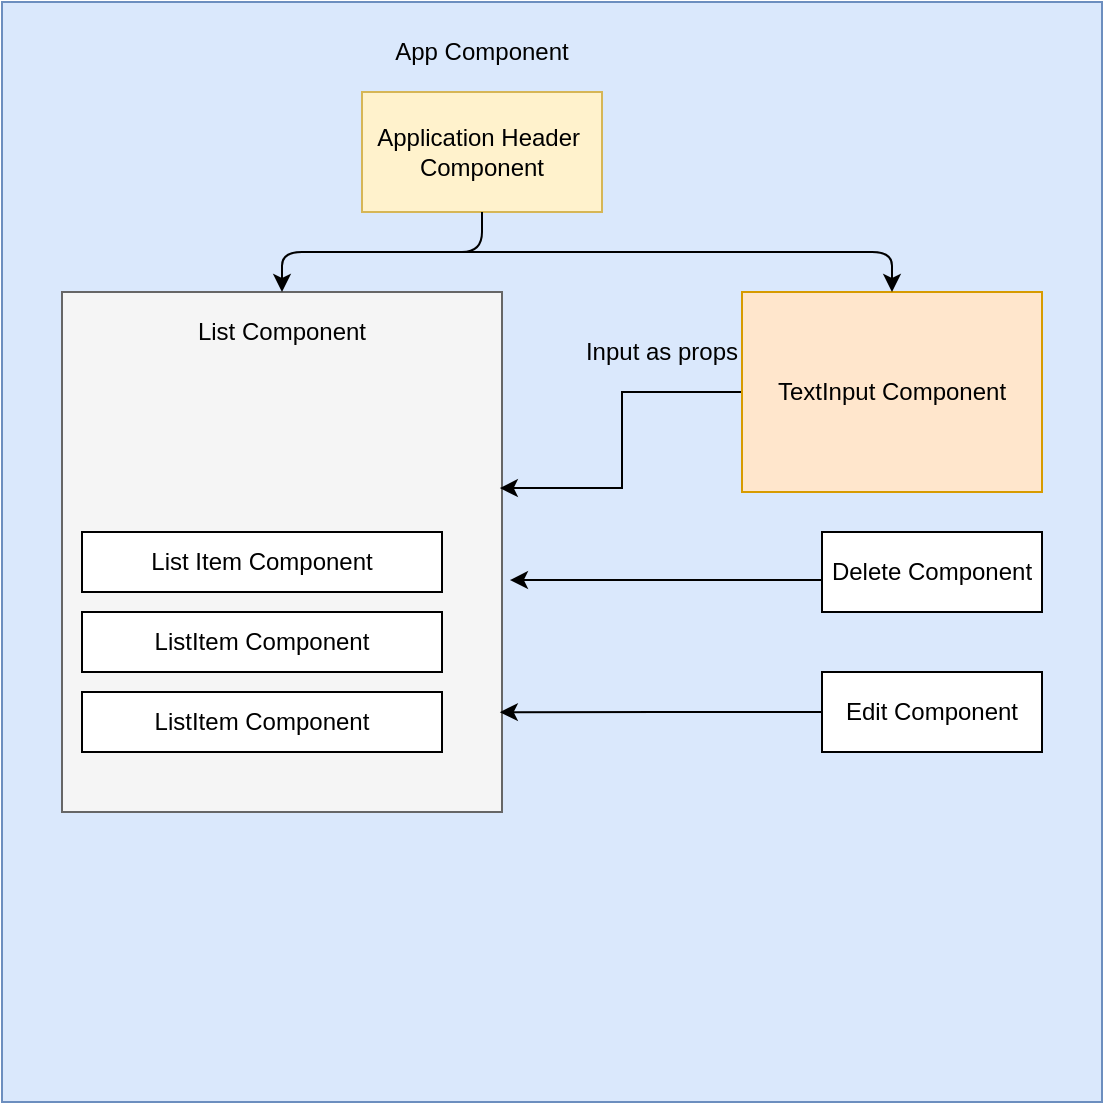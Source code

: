 <mxfile version="13.6.6" type="github">
  <diagram id="x6xK8HQp3tTx6gFSgic1" name="Page-1">
    <mxGraphModel dx="946" dy="622" grid="1" gridSize="10" guides="1" tooltips="1" connect="1" arrows="1" fold="1" page="1" pageScale="1" pageWidth="827" pageHeight="1169" math="0" shadow="0">
      <root>
        <mxCell id="0" />
        <mxCell id="1" parent="0" />
        <mxCell id="Mxkez8orUy1rc7784fdJ-1" value="" style="whiteSpace=wrap;html=1;aspect=fixed;" vertex="1" parent="1">
          <mxGeometry x="370" y="370" width="80" height="80" as="geometry" />
        </mxCell>
        <mxCell id="Mxkez8orUy1rc7784fdJ-2" value="" style="whiteSpace=wrap;html=1;aspect=fixed;fillColor=#dae8fc;strokeColor=#6c8ebf;" vertex="1" parent="1">
          <mxGeometry x="120" y="135" width="550" height="550" as="geometry" />
        </mxCell>
        <mxCell id="Mxkez8orUy1rc7784fdJ-3" value="" style="rounded=0;whiteSpace=wrap;html=1;fillColor=#f5f5f5;strokeColor=#666666;fontColor=#333333;" vertex="1" parent="1">
          <mxGeometry x="150" y="280" width="220" height="260" as="geometry" />
        </mxCell>
        <mxCell id="Mxkez8orUy1rc7784fdJ-4" value="App Component" style="text;html=1;strokeColor=none;fillColor=none;align=center;verticalAlign=middle;whiteSpace=wrap;rounded=0;" vertex="1" parent="1">
          <mxGeometry x="310" y="150" width="100" height="20" as="geometry" />
        </mxCell>
        <mxCell id="Mxkez8orUy1rc7784fdJ-5" value="Application Header&amp;nbsp;&lt;br&gt;Component&lt;br&gt;" style="rounded=0;whiteSpace=wrap;html=1;fillColor=#fff2cc;strokeColor=#d6b656;" vertex="1" parent="1">
          <mxGeometry x="300" y="180" width="120" height="60" as="geometry" />
        </mxCell>
        <mxCell id="Mxkez8orUy1rc7784fdJ-6" value="ListItem Component" style="rounded=0;whiteSpace=wrap;html=1;" vertex="1" parent="1">
          <mxGeometry x="160" y="480" width="180" height="30" as="geometry" />
        </mxCell>
        <mxCell id="Mxkez8orUy1rc7784fdJ-7" value="ListItem Component" style="rounded=0;whiteSpace=wrap;html=1;" vertex="1" parent="1">
          <mxGeometry x="160" y="440" width="180" height="30" as="geometry" />
        </mxCell>
        <mxCell id="Mxkez8orUy1rc7784fdJ-8" value="List Item Component" style="rounded=0;whiteSpace=wrap;html=1;" vertex="1" parent="1">
          <mxGeometry x="160" y="400" width="180" height="30" as="geometry" />
        </mxCell>
        <mxCell id="Mxkez8orUy1rc7784fdJ-10" value="List Component" style="text;html=1;strokeColor=none;fillColor=none;align=center;verticalAlign=middle;whiteSpace=wrap;rounded=0;" vertex="1" parent="1">
          <mxGeometry x="205" y="290" width="110" height="20" as="geometry" />
        </mxCell>
        <mxCell id="Mxkez8orUy1rc7784fdJ-13" style="edgeStyle=orthogonalEdgeStyle;rounded=0;orthogonalLoop=1;jettySize=auto;html=1;entryX=0.995;entryY=0.377;entryDx=0;entryDy=0;entryPerimeter=0;" edge="1" parent="1" source="Mxkez8orUy1rc7784fdJ-11" target="Mxkez8orUy1rc7784fdJ-3">
          <mxGeometry relative="1" as="geometry">
            <mxPoint x="300" y="345" as="targetPoint" />
          </mxGeometry>
        </mxCell>
        <mxCell id="Mxkez8orUy1rc7784fdJ-11" value="TextInput Component" style="rounded=0;whiteSpace=wrap;html=1;fillColor=#ffe6cc;strokeColor=#d79b00;" vertex="1" parent="1">
          <mxGeometry x="490" y="280" width="150" height="100" as="geometry" />
        </mxCell>
        <mxCell id="Mxkez8orUy1rc7784fdJ-14" value="Input as props" style="text;html=1;strokeColor=none;fillColor=none;align=center;verticalAlign=middle;whiteSpace=wrap;rounded=0;" vertex="1" parent="1">
          <mxGeometry x="410" y="300" width="80" height="20" as="geometry" />
        </mxCell>
        <mxCell id="Mxkez8orUy1rc7784fdJ-16" value="" style="endArrow=classic;html=1;entryX=0.5;entryY=0;entryDx=0;entryDy=0;" edge="1" parent="1" target="Mxkez8orUy1rc7784fdJ-11">
          <mxGeometry width="50" height="50" relative="1" as="geometry">
            <mxPoint x="350" y="260" as="sourcePoint" />
            <mxPoint x="440" y="340" as="targetPoint" />
            <Array as="points">
              <mxPoint x="565" y="260" />
            </Array>
          </mxGeometry>
        </mxCell>
        <mxCell id="Mxkez8orUy1rc7784fdJ-17" value="" style="endArrow=classic;html=1;exitX=0.5;exitY=1;exitDx=0;exitDy=0;entryX=0.5;entryY=0;entryDx=0;entryDy=0;" edge="1" parent="1" source="Mxkez8orUy1rc7784fdJ-5" target="Mxkez8orUy1rc7784fdJ-3">
          <mxGeometry width="50" height="50" relative="1" as="geometry">
            <mxPoint x="390" y="390" as="sourcePoint" />
            <mxPoint x="440" y="340" as="targetPoint" />
            <Array as="points">
              <mxPoint x="360" y="260" />
              <mxPoint x="260" y="260" />
            </Array>
          </mxGeometry>
        </mxCell>
        <mxCell id="Mxkez8orUy1rc7784fdJ-23" value="" style="edgeStyle=orthogonalEdgeStyle;rounded=0;orthogonalLoop=1;jettySize=auto;html=1;entryX=1.018;entryY=0.554;entryDx=0;entryDy=0;entryPerimeter=0;" edge="1" parent="1" source="Mxkez8orUy1rc7784fdJ-21" target="Mxkez8orUy1rc7784fdJ-3">
          <mxGeometry relative="1" as="geometry">
            <Array as="points">
              <mxPoint x="470" y="424" />
              <mxPoint x="470" y="424" />
            </Array>
          </mxGeometry>
        </mxCell>
        <mxCell id="Mxkez8orUy1rc7784fdJ-21" value="Delete Component" style="rounded=0;whiteSpace=wrap;html=1;" vertex="1" parent="1">
          <mxGeometry x="530" y="400" width="110" height="40" as="geometry" />
        </mxCell>
        <mxCell id="Mxkez8orUy1rc7784fdJ-26" style="edgeStyle=orthogonalEdgeStyle;rounded=0;orthogonalLoop=1;jettySize=auto;html=1;entryX=0.995;entryY=0.808;entryDx=0;entryDy=0;entryPerimeter=0;" edge="1" parent="1" source="Mxkez8orUy1rc7784fdJ-22" target="Mxkez8orUy1rc7784fdJ-3">
          <mxGeometry relative="1" as="geometry" />
        </mxCell>
        <mxCell id="Mxkez8orUy1rc7784fdJ-22" value="Edit Component" style="rounded=0;whiteSpace=wrap;html=1;" vertex="1" parent="1">
          <mxGeometry x="530" y="470" width="110" height="40" as="geometry" />
        </mxCell>
      </root>
    </mxGraphModel>
  </diagram>
</mxfile>
